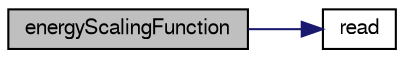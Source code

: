 digraph "energyScalingFunction"
{
  bgcolor="transparent";
  edge [fontname="FreeSans",fontsize="10",labelfontname="FreeSans",labelfontsize="10"];
  node [fontname="FreeSans",fontsize="10",shape=record];
  rankdir="LR";
  Node2 [label="energyScalingFunction",height=0.2,width=0.4,color="black", fillcolor="grey75", style="filled", fontcolor="black"];
  Node2 -> Node3 [color="midnightblue",fontsize="10",style="solid",fontname="FreeSans"];
  Node3 [label="read",height=0.2,width=0.4,color="black",URL="$a24418.html#a51b1c7123946ad17cdbeb9b9fb6b767b",tooltip="Read energyScalingFunction dictionary. "];
}
